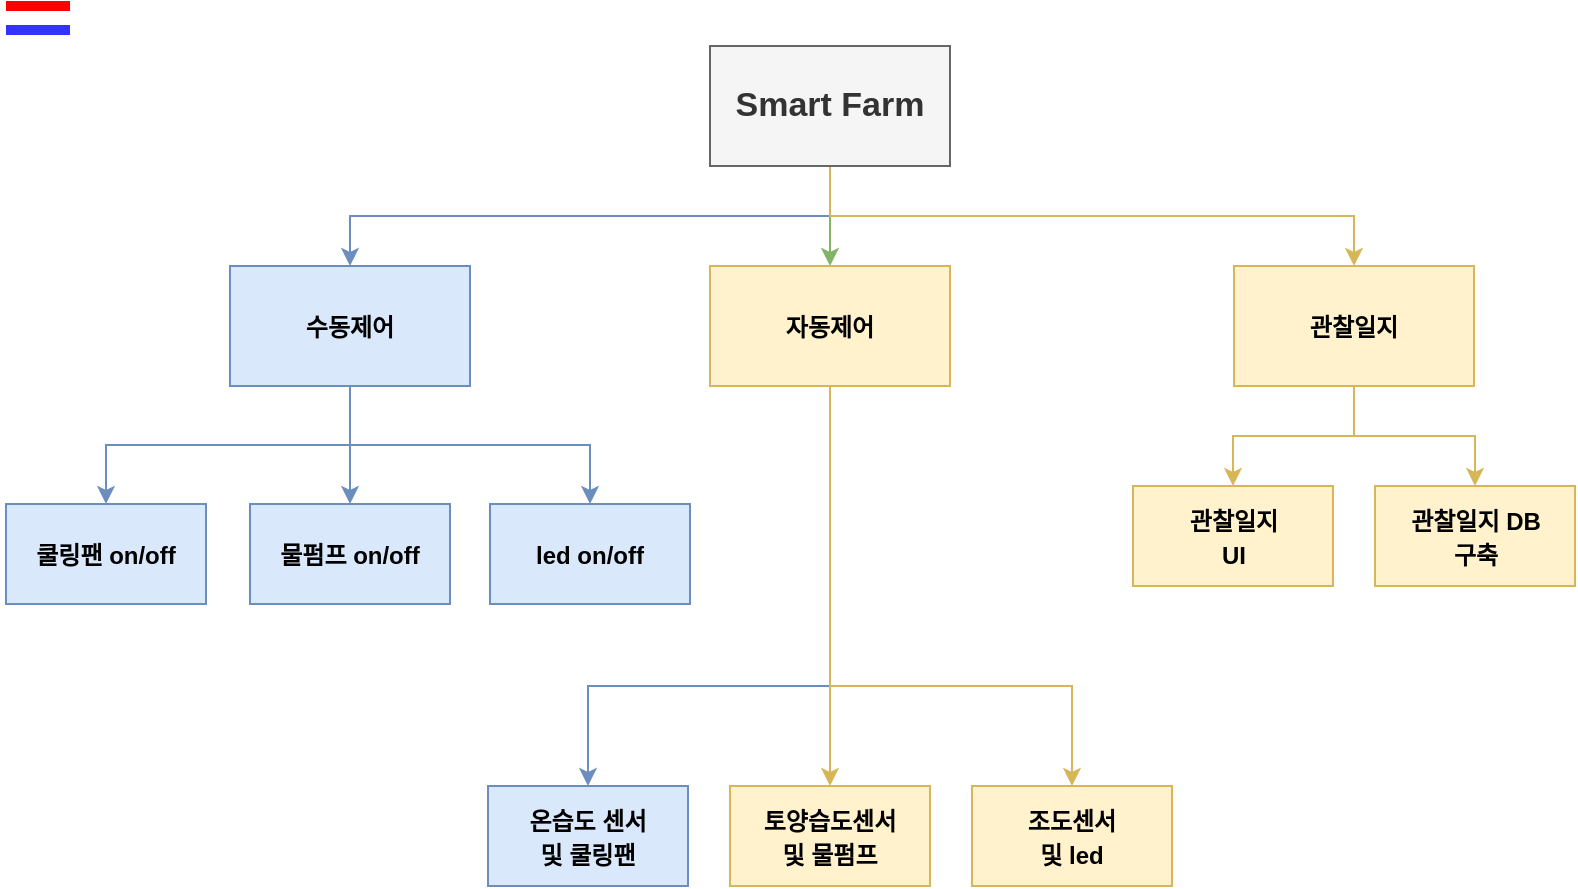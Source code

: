 <mxfile version="20.5.1" type="github">
  <diagram id="N8YceiyxnaoCASCBBXYR" name="페이지-1">
    <mxGraphModel dx="1038" dy="571" grid="1" gridSize="10" guides="1" tooltips="1" connect="1" arrows="1" fold="1" page="1" pageScale="1" pageWidth="827" pageHeight="1169" math="0" shadow="0">
      <root>
        <mxCell id="0" />
        <mxCell id="1" parent="0" />
        <mxCell id="yDjFSKNVrX93qsdxlj6S-3" style="edgeStyle=orthogonalEdgeStyle;rounded=0;orthogonalLoop=1;jettySize=auto;html=1;exitX=0.5;exitY=1;exitDx=0;exitDy=0;fontSize=14;strokeWidth=1;strokeColor=#6c8ebf;fillColor=#dae8fc;" parent="1" source="yDjFSKNVrX93qsdxlj6S-1" target="yDjFSKNVrX93qsdxlj6S-2" edge="1">
          <mxGeometry relative="1" as="geometry" />
        </mxCell>
        <mxCell id="yDjFSKNVrX93qsdxlj6S-5" style="edgeStyle=orthogonalEdgeStyle;rounded=0;orthogonalLoop=1;jettySize=auto;html=1;exitX=0.5;exitY=1;exitDx=0;exitDy=0;fontSize=14;fillColor=#d5e8d4;strokeColor=#82b366;" parent="1" source="yDjFSKNVrX93qsdxlj6S-1" target="yDjFSKNVrX93qsdxlj6S-4" edge="1">
          <mxGeometry relative="1" as="geometry" />
        </mxCell>
        <mxCell id="yDjFSKNVrX93qsdxlj6S-7" style="edgeStyle=orthogonalEdgeStyle;rounded=0;orthogonalLoop=1;jettySize=auto;html=1;exitX=0.5;exitY=1;exitDx=0;exitDy=0;fontSize=14;strokeWidth=1;strokeColor=#d6b656;fillColor=#fff2cc;" parent="1" source="yDjFSKNVrX93qsdxlj6S-1" target="yDjFSKNVrX93qsdxlj6S-6" edge="1">
          <mxGeometry relative="1" as="geometry" />
        </mxCell>
        <mxCell id="yDjFSKNVrX93qsdxlj6S-1" value="&lt;span style=&quot;font-size: 17px;&quot;&gt;&lt;font style=&quot;font-size: 17px;&quot;&gt;Smart Farm&lt;/font&gt;&lt;/span&gt;" style="rounded=0;whiteSpace=wrap;html=1;strokeWidth=1;fillColor=#f5f5f5;fontColor=#333333;strokeColor=#666666;fontStyle=1;fontSize=17;" parent="1" vertex="1">
          <mxGeometry x="370" y="40" width="120" height="60" as="geometry" />
        </mxCell>
        <mxCell id="yDjFSKNVrX93qsdxlj6S-9" style="edgeStyle=orthogonalEdgeStyle;rounded=0;orthogonalLoop=1;jettySize=auto;html=1;exitX=0.5;exitY=1;exitDx=0;exitDy=0;fontSize=12;strokeColor=#6c8ebf;strokeWidth=1;fillColor=#dae8fc;" parent="1" source="yDjFSKNVrX93qsdxlj6S-2" target="yDjFSKNVrX93qsdxlj6S-8" edge="1">
          <mxGeometry relative="1" as="geometry" />
        </mxCell>
        <mxCell id="yDjFSKNVrX93qsdxlj6S-21" style="edgeStyle=orthogonalEdgeStyle;rounded=0;orthogonalLoop=1;jettySize=auto;html=1;exitX=0.5;exitY=1;exitDx=0;exitDy=0;fontSize=12;strokeColor=#6c8ebf;strokeWidth=1;fillColor=#dae8fc;" parent="1" source="yDjFSKNVrX93qsdxlj6S-2" target="yDjFSKNVrX93qsdxlj6S-15" edge="1">
          <mxGeometry relative="1" as="geometry" />
        </mxCell>
        <mxCell id="yDjFSKNVrX93qsdxlj6S-23" style="edgeStyle=orthogonalEdgeStyle;rounded=0;orthogonalLoop=1;jettySize=auto;html=1;exitX=0.5;exitY=1;exitDx=0;exitDy=0;entryX=0.5;entryY=0;entryDx=0;entryDy=0;fontSize=12;strokeColor=#6c8ebf;strokeWidth=1;fillColor=#dae8fc;" parent="1" source="yDjFSKNVrX93qsdxlj6S-2" target="yDjFSKNVrX93qsdxlj6S-16" edge="1">
          <mxGeometry relative="1" as="geometry" />
        </mxCell>
        <mxCell id="yDjFSKNVrX93qsdxlj6S-2" value="&lt;span style=&quot;font-size: 12px;&quot;&gt;수동제어&lt;/span&gt;" style="rounded=0;whiteSpace=wrap;html=1;fontSize=14;strokeWidth=1;strokeColor=#6c8ebf;fillColor=#dae8fc;fontStyle=1" parent="1" vertex="1">
          <mxGeometry x="130" y="150" width="120" height="60" as="geometry" />
        </mxCell>
        <mxCell id="yDjFSKNVrX93qsdxlj6S-27" style="edgeStyle=orthogonalEdgeStyle;rounded=0;orthogonalLoop=1;jettySize=auto;html=1;exitX=0.5;exitY=1;exitDx=0;exitDy=0;entryX=0.5;entryY=0;entryDx=0;entryDy=0;fontSize=12;strokeWidth=1;strokeColor=#6c8ebf;fillColor=#dae8fc;" parent="1" source="yDjFSKNVrX93qsdxlj6S-4" target="yDjFSKNVrX93qsdxlj6S-24" edge="1">
          <mxGeometry relative="1" as="geometry">
            <Array as="points">
              <mxPoint x="430" y="360" />
              <mxPoint x="309" y="360" />
            </Array>
          </mxGeometry>
        </mxCell>
        <mxCell id="yDjFSKNVrX93qsdxlj6S-28" style="edgeStyle=orthogonalEdgeStyle;rounded=0;orthogonalLoop=1;jettySize=auto;html=1;exitX=0.5;exitY=1;exitDx=0;exitDy=0;entryX=0.5;entryY=0;entryDx=0;entryDy=0;fontSize=12;strokeWidth=1;strokeColor=#d6b656;fillColor=#fff2cc;" parent="1" source="yDjFSKNVrX93qsdxlj6S-4" target="yDjFSKNVrX93qsdxlj6S-25" edge="1">
          <mxGeometry relative="1" as="geometry" />
        </mxCell>
        <mxCell id="yDjFSKNVrX93qsdxlj6S-29" style="edgeStyle=orthogonalEdgeStyle;rounded=0;orthogonalLoop=1;jettySize=auto;html=1;exitX=0.5;exitY=1;exitDx=0;exitDy=0;fontSize=12;strokeWidth=1;strokeColor=#d6b656;fillColor=#fff2cc;" parent="1" source="yDjFSKNVrX93qsdxlj6S-4" target="yDjFSKNVrX93qsdxlj6S-26" edge="1">
          <mxGeometry relative="1" as="geometry">
            <Array as="points">
              <mxPoint x="430" y="360" />
              <mxPoint x="551" y="360" />
            </Array>
          </mxGeometry>
        </mxCell>
        <mxCell id="yDjFSKNVrX93qsdxlj6S-4" value="&lt;font style=&quot;font-size: 12px;&quot;&gt;자동제어&lt;/font&gt;" style="rounded=0;whiteSpace=wrap;html=1;fontSize=14;strokeWidth=1;fillColor=#fff2cc;strokeColor=#d6b656;fontStyle=1" parent="1" vertex="1">
          <mxGeometry x="370" y="150" width="120" height="60" as="geometry" />
        </mxCell>
        <mxCell id="yDjFSKNVrX93qsdxlj6S-32" style="edgeStyle=orthogonalEdgeStyle;rounded=0;orthogonalLoop=1;jettySize=auto;html=1;exitX=0.5;exitY=1;exitDx=0;exitDy=0;entryX=0.5;entryY=0;entryDx=0;entryDy=0;fontSize=12;strokeWidth=1;strokeColor=#d6b656;fillColor=#fff2cc;" parent="1" source="yDjFSKNVrX93qsdxlj6S-6" target="yDjFSKNVrX93qsdxlj6S-30" edge="1">
          <mxGeometry relative="1" as="geometry" />
        </mxCell>
        <mxCell id="yDjFSKNVrX93qsdxlj6S-33" style="edgeStyle=orthogonalEdgeStyle;rounded=0;orthogonalLoop=1;jettySize=auto;html=1;exitX=0.5;exitY=1;exitDx=0;exitDy=0;fontSize=12;strokeWidth=1;strokeColor=#d6b656;fillColor=#fff2cc;" parent="1" source="yDjFSKNVrX93qsdxlj6S-6" target="yDjFSKNVrX93qsdxlj6S-31" edge="1">
          <mxGeometry relative="1" as="geometry" />
        </mxCell>
        <mxCell id="yDjFSKNVrX93qsdxlj6S-6" value="&lt;font style=&quot;font-size: 12px;&quot;&gt;관찰일지&lt;/font&gt;" style="rounded=0;whiteSpace=wrap;html=1;fontSize=14;" parent="1" vertex="1">
          <mxGeometry x="632" y="150" width="120" height="60" as="geometry" />
        </mxCell>
        <mxCell id="yDjFSKNVrX93qsdxlj6S-8" value="&lt;span style=&quot;font-size: 12px;&quot;&gt;쿨링팬 on/off&lt;/span&gt;" style="rounded=0;whiteSpace=wrap;html=1;fontSize=14;strokeWidth=1;strokeColor=#6c8ebf;fillColor=#dae8fc;fontStyle=1" parent="1" vertex="1">
          <mxGeometry x="18" y="269" width="100" height="50" as="geometry" />
        </mxCell>
        <mxCell id="yDjFSKNVrX93qsdxlj6S-15" value="&lt;span style=&quot;font-size: 12px;&quot;&gt;물펌프 on/off&lt;/span&gt;" style="rounded=0;whiteSpace=wrap;html=1;fontSize=14;strokeWidth=1;strokeColor=#6c8ebf;fillColor=#dae8fc;fontStyle=1" parent="1" vertex="1">
          <mxGeometry x="140" y="269" width="100" height="50" as="geometry" />
        </mxCell>
        <mxCell id="yDjFSKNVrX93qsdxlj6S-16" value="&lt;span style=&quot;font-size: 12px;&quot;&gt;led on/off&lt;/span&gt;" style="rounded=0;whiteSpace=wrap;html=1;fontSize=14;strokeWidth=1;strokeColor=#6c8ebf;fillColor=#dae8fc;fontStyle=1" parent="1" vertex="1">
          <mxGeometry x="260" y="269" width="100" height="50" as="geometry" />
        </mxCell>
        <mxCell id="yDjFSKNVrX93qsdxlj6S-24" value="&lt;font style=&quot;font-size: 12px;&quot;&gt;온습도 센서&lt;br&gt;및 쿨링팬&lt;br&gt;&lt;/font&gt;" style="rounded=0;whiteSpace=wrap;html=1;fontSize=14;strokeWidth=1;strokeColor=#6c8ebf;fillColor=#dae8fc;fontStyle=1" parent="1" vertex="1">
          <mxGeometry x="259" y="410" width="100" height="50" as="geometry" />
        </mxCell>
        <mxCell id="yDjFSKNVrX93qsdxlj6S-25" value="&lt;font style=&quot;font-size: 12px;&quot;&gt;토양습도센서&lt;br&gt;및 물펌프&lt;br&gt;&lt;/font&gt;" style="rounded=0;whiteSpace=wrap;html=1;fontSize=14;" parent="1" vertex="1">
          <mxGeometry x="380" y="410" width="100" height="50" as="geometry" />
        </mxCell>
        <mxCell id="yDjFSKNVrX93qsdxlj6S-26" value="&lt;font style=&quot;font-size: 12px;&quot;&gt;조도센서&lt;br&gt;및 led&lt;br&gt;&lt;/font&gt;" style="rounded=0;whiteSpace=wrap;html=1;fontSize=14;" parent="1" vertex="1">
          <mxGeometry x="501" y="410" width="100" height="50" as="geometry" />
        </mxCell>
        <mxCell id="yDjFSKNVrX93qsdxlj6S-30" value="&lt;span style=&quot;font-size: 12px;&quot;&gt;관찰일지&lt;br&gt;UI&lt;br&gt;&lt;/span&gt;" style="rounded=0;whiteSpace=wrap;html=1;fontSize=14;strokeWidth=1;strokeColor=#d6b656;fillColor=#fff2cc;fontStyle=1" parent="1" vertex="1">
          <mxGeometry x="581.5" y="260" width="100" height="50" as="geometry" />
        </mxCell>
        <mxCell id="yDjFSKNVrX93qsdxlj6S-31" value="&lt;font style=&quot;font-size: 12px;&quot;&gt;관찰일지 DB&lt;br&gt;구축&lt;br&gt;&lt;/font&gt;" style="rounded=0;whiteSpace=wrap;html=1;fontSize=14;strokeWidth=1;strokeColor=#d6b656;fillColor=#fff2cc;fontStyle=1" parent="1" vertex="1">
          <mxGeometry x="702.5" y="260" width="100" height="50" as="geometry" />
        </mxCell>
        <mxCell id="yDjFSKNVrX93qsdxlj6S-34" value="" style="endArrow=none;html=1;rounded=0;fontSize=12;strokeWidth=5;strokeColor=#FF0000;" parent="1" edge="1">
          <mxGeometry width="50" height="50" relative="1" as="geometry">
            <mxPoint x="18" y="20" as="sourcePoint" />
            <mxPoint x="50" y="20" as="targetPoint" />
          </mxGeometry>
        </mxCell>
        <mxCell id="yDjFSKNVrX93qsdxlj6S-35" value="" style="endArrow=none;html=1;rounded=0;fontSize=12;strokeWidth=5;strokeColor=#3333FF;" parent="1" edge="1">
          <mxGeometry width="50" height="50" relative="1" as="geometry">
            <mxPoint x="18" y="32" as="sourcePoint" />
            <mxPoint x="50" y="32" as="targetPoint" />
          </mxGeometry>
        </mxCell>
        <mxCell id="yDjFSKNVrX93qsdxlj6S-36" value="&lt;font style=&quot;font-size: 12px;&quot;&gt;토양습도센서&lt;br&gt;및 물펌프&lt;br&gt;&lt;/font&gt;" style="rounded=0;whiteSpace=wrap;html=1;fontSize=14;strokeWidth=1;strokeColor=#d6b656;fillColor=#fff2cc;fontStyle=1" parent="1" vertex="1">
          <mxGeometry x="380" y="410" width="100" height="50" as="geometry" />
        </mxCell>
        <mxCell id="yDjFSKNVrX93qsdxlj6S-37" value="&lt;font style=&quot;font-size: 12px;&quot;&gt;조도센서&lt;br&gt;및 led&lt;br&gt;&lt;/font&gt;" style="rounded=0;whiteSpace=wrap;html=1;fontSize=14;strokeWidth=1;strokeColor=#d6b656;fillColor=#fff2cc;fontStyle=1" parent="1" vertex="1">
          <mxGeometry x="501" y="410" width="100" height="50" as="geometry" />
        </mxCell>
        <mxCell id="yDjFSKNVrX93qsdxlj6S-38" value="&lt;font style=&quot;font-size: 12px;&quot;&gt;관찰일지&lt;/font&gt;" style="rounded=0;whiteSpace=wrap;html=1;fontSize=14;strokeWidth=1;strokeColor=#d6b656;fillColor=#fff2cc;fontStyle=1" parent="1" vertex="1">
          <mxGeometry x="632" y="150" width="120" height="60" as="geometry" />
        </mxCell>
      </root>
    </mxGraphModel>
  </diagram>
</mxfile>
